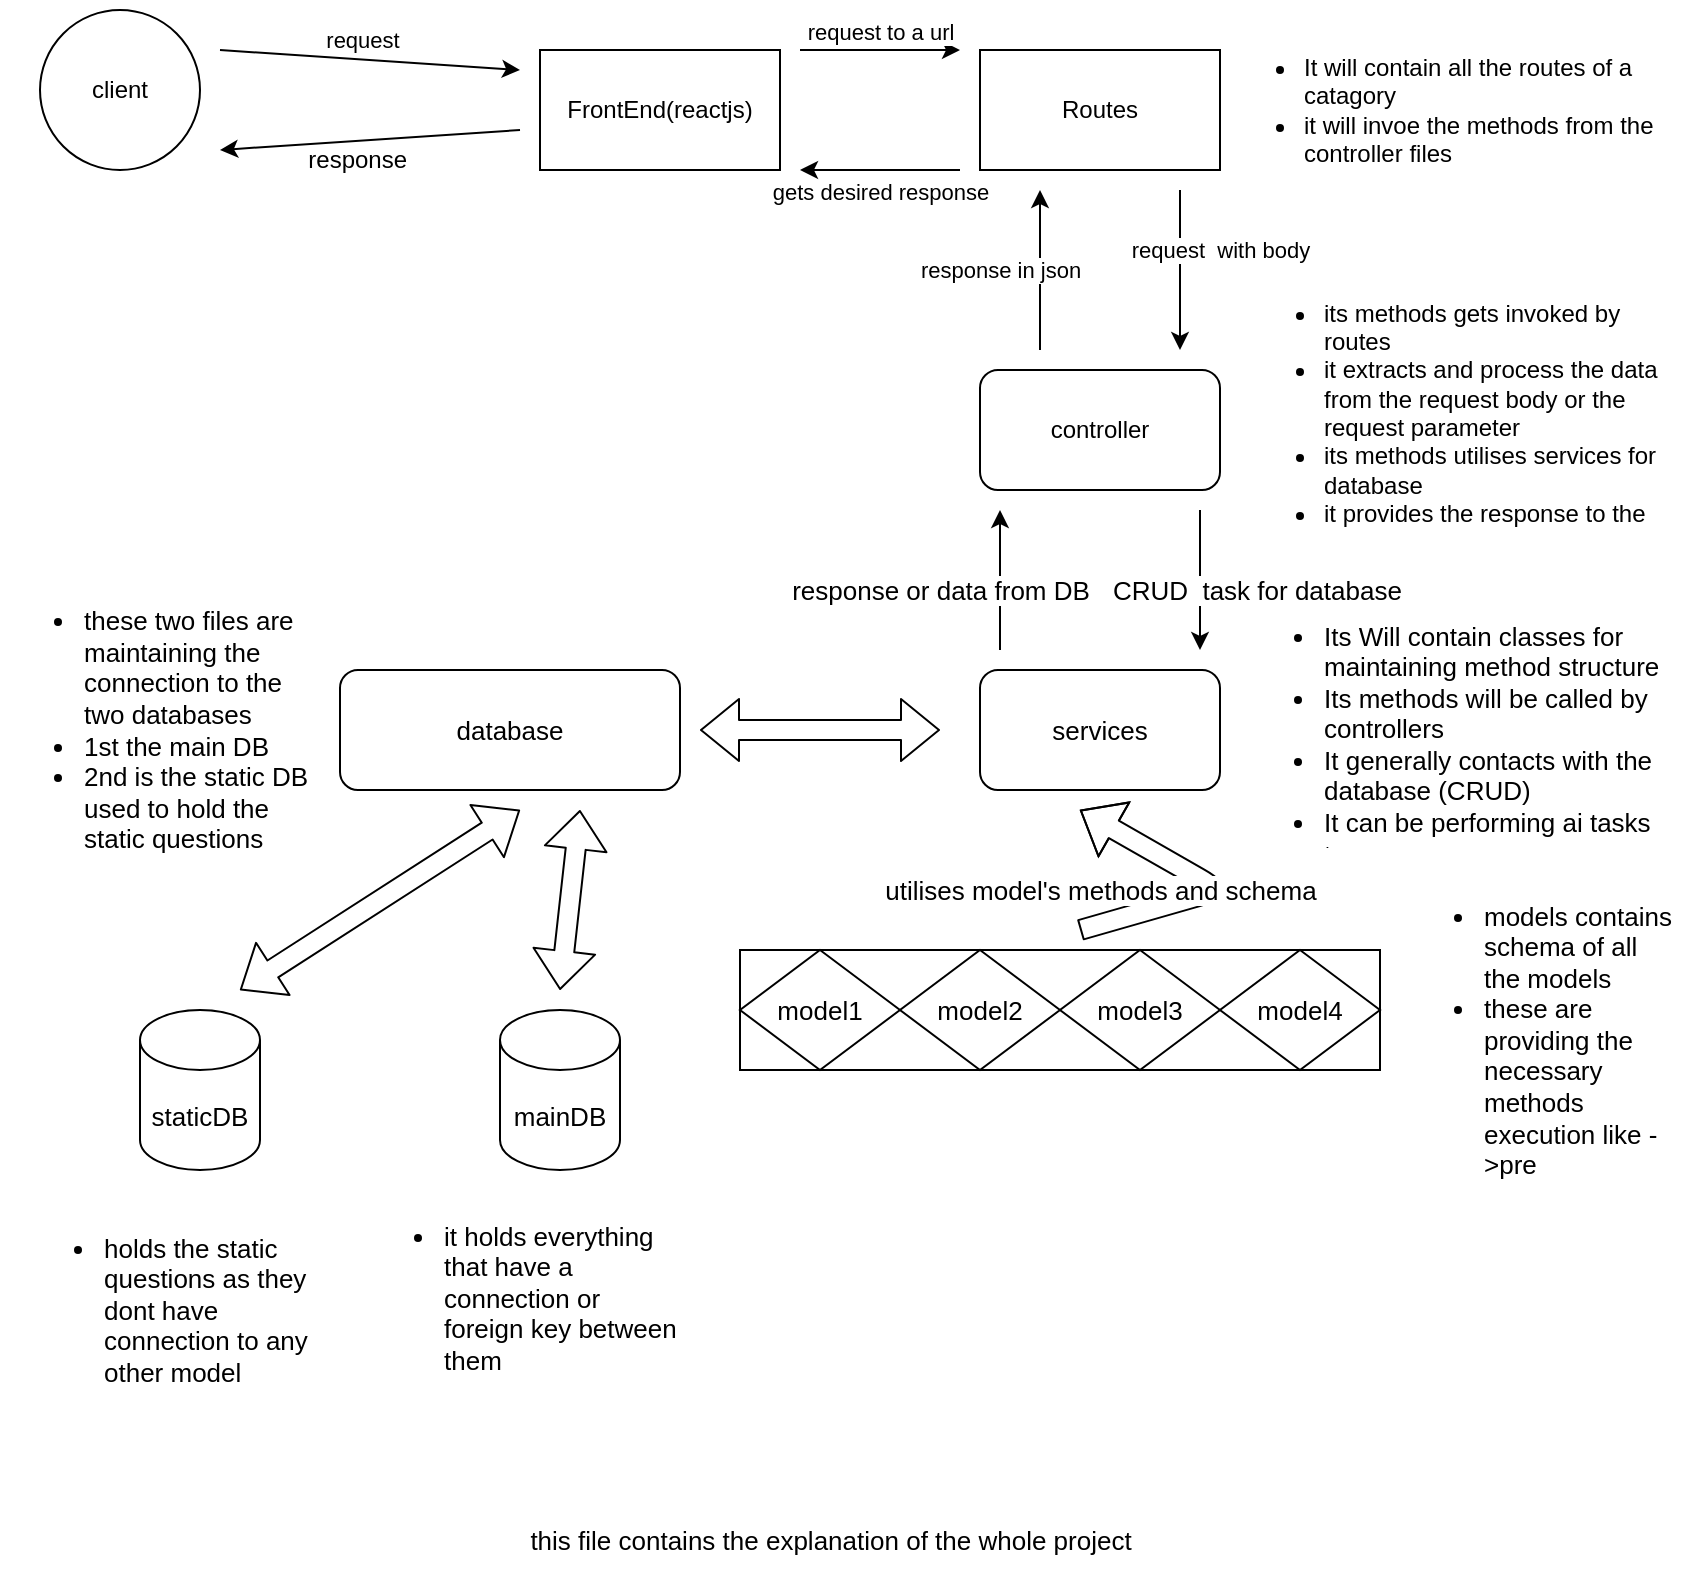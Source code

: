 <mxfile>
    <diagram id="EeSfMxdL0KzVXlW2j4jU" name="Page-1">
        <mxGraphModel dx="1053" dy="476" grid="1" gridSize="10" guides="0" tooltips="1" connect="1" arrows="1" fold="1" page="1" pageScale="1" pageWidth="850" pageHeight="1100" math="0" shadow="0">
            <root>
                <mxCell id="0"/>
                <mxCell id="1" parent="0"/>
                <mxCell id="2" value="client" style="ellipse;whiteSpace=wrap;html=1;aspect=fixed;fontStyle=0;verticalAlign=middle;" vertex="1" parent="1">
                    <mxGeometry x="20" y="30" width="80" height="80" as="geometry"/>
                </mxCell>
                <mxCell id="3" value="FrontEnd(reactjs)" style="rounded=0;whiteSpace=wrap;html=1;" vertex="1" parent="1">
                    <mxGeometry x="270" y="50" width="120" height="60" as="geometry"/>
                </mxCell>
                <mxCell id="4" value="Routes" style="rounded=0;whiteSpace=wrap;html=1;" vertex="1" parent="1">
                    <mxGeometry x="490" y="50" width="120" height="60" as="geometry"/>
                </mxCell>
                <mxCell id="7" value="request" style="endArrow=classic;html=1;" edge="1" parent="1">
                    <mxGeometry x="-0.072" y="10" width="50" height="50" relative="1" as="geometry">
                        <mxPoint x="110" y="50" as="sourcePoint"/>
                        <mxPoint x="260" y="60" as="targetPoint"/>
                        <Array as="points"/>
                        <mxPoint as="offset"/>
                    </mxGeometry>
                </mxCell>
                <mxCell id="8" value="&lt;ul&gt;&lt;li&gt;It will contain all the routes of a catagory&lt;/li&gt;&lt;li&gt;it will invoe the methods from the controller files&lt;/li&gt;&lt;/ul&gt;" style="text;strokeColor=none;fillColor=none;html=1;whiteSpace=wrap;verticalAlign=middle;overflow=hidden;" vertex="1" parent="1">
                    <mxGeometry x="610" y="25" width="240" height="110" as="geometry"/>
                </mxCell>
                <mxCell id="11" value="request to a url" style="endArrow=classic;html=1;verticalAlign=bottom;" edge="1" parent="1">
                    <mxGeometry width="50" height="50" relative="1" as="geometry">
                        <mxPoint x="400" y="50" as="sourcePoint"/>
                        <mxPoint x="480" y="50" as="targetPoint"/>
                    </mxGeometry>
                </mxCell>
                <mxCell id="12" value="gets desired response" style="endArrow=classic;html=1;verticalAlign=bottom;" edge="1" parent="1">
                    <mxGeometry y="20" width="50" height="50" relative="1" as="geometry">
                        <mxPoint x="480" y="110" as="sourcePoint"/>
                        <mxPoint x="400" y="110" as="targetPoint"/>
                        <mxPoint as="offset"/>
                    </mxGeometry>
                </mxCell>
                <mxCell id="13" value="controller" style="rounded=1;whiteSpace=wrap;html=1;" vertex="1" parent="1">
                    <mxGeometry x="490" y="210" width="120" height="60" as="geometry"/>
                </mxCell>
                <mxCell id="14" value="&lt;ul&gt;&lt;li&gt;its methods gets invoked by routes&amp;nbsp;&lt;/li&gt;&lt;li&gt;it extracts and process the data from the request body or the request parameter&lt;/li&gt;&lt;li&gt;its methods utilises services for database&amp;nbsp;&lt;/li&gt;&lt;li&gt;it provides the response to the routes&amp;nbsp;&lt;/li&gt;&lt;/ul&gt;" style="text;strokeColor=none;fillColor=none;html=1;whiteSpace=wrap;verticalAlign=middle;overflow=hidden;align=left;" vertex="1" parent="1">
                    <mxGeometry x="620" y="160" width="220" height="130" as="geometry"/>
                </mxCell>
                <mxCell id="15" value="request&amp;nbsp; with body" style="endArrow=classic;html=1;" edge="1" parent="1">
                    <mxGeometry x="-0.25" y="20" width="50" height="50" relative="1" as="geometry">
                        <mxPoint x="590" y="120" as="sourcePoint"/>
                        <mxPoint x="590" y="200" as="targetPoint"/>
                        <mxPoint as="offset"/>
                    </mxGeometry>
                </mxCell>
                <mxCell id="17" value="response in json" style="endArrow=classic;html=1;" edge="1" parent="1">
                    <mxGeometry y="20" width="50" height="50" relative="1" as="geometry">
                        <mxPoint x="520" y="200" as="sourcePoint"/>
                        <mxPoint x="520" y="120" as="targetPoint"/>
                        <mxPoint as="offset"/>
                    </mxGeometry>
                </mxCell>
                <mxCell id="19" value="" style="endArrow=classic;html=1;" edge="1" parent="1">
                    <mxGeometry width="50" height="50" relative="1" as="geometry">
                        <mxPoint x="260" y="90" as="sourcePoint"/>
                        <mxPoint x="110" y="100" as="targetPoint"/>
                    </mxGeometry>
                </mxCell>
                <mxCell id="20" value="response&amp;nbsp;" style="text;html=1;align=center;verticalAlign=middle;resizable=0;points=[];autosize=1;strokeColor=none;fillColor=none;" vertex="1" parent="1">
                    <mxGeometry x="140" y="90" width="80" height="30" as="geometry"/>
                </mxCell>
                <mxCell id="21" value="services" style="rounded=1;whiteSpace=wrap;html=1;fontSize=13;" vertex="1" parent="1">
                    <mxGeometry x="490" y="360" width="120" height="60" as="geometry"/>
                </mxCell>
                <mxCell id="22" value="&lt;ul&gt;&lt;li&gt;Its Will contain classes for maintaining method structure&lt;/li&gt;&lt;li&gt;Its methods will be called by controllers&lt;/li&gt;&lt;li&gt;It generally contacts with the database (CRUD)&lt;/li&gt;&lt;li&gt;It can be performing ai tasks to&amp;nbsp;&lt;/li&gt;&lt;/ul&gt;" style="text;strokeColor=none;fillColor=none;html=1;whiteSpace=wrap;verticalAlign=middle;overflow=hidden;fontSize=13;" vertex="1" parent="1">
                    <mxGeometry x="620" y="320" width="220" height="130" as="geometry"/>
                </mxCell>
                <mxCell id="24" value="CRUD&amp;nbsp; task for database&amp;nbsp;" style="endArrow=classic;html=1;fontSize=13;" edge="1" parent="1">
                    <mxGeometry x="0.143" y="30" width="50" height="50" relative="1" as="geometry">
                        <mxPoint x="600" y="280" as="sourcePoint"/>
                        <mxPoint x="600" y="350" as="targetPoint"/>
                        <mxPoint as="offset"/>
                    </mxGeometry>
                </mxCell>
                <mxCell id="26" value="response or data from DB" style="endArrow=classic;html=1;fontSize=13;" edge="1" parent="1">
                    <mxGeometry x="-0.143" y="30" width="50" height="50" relative="1" as="geometry">
                        <mxPoint x="500" y="350" as="sourcePoint"/>
                        <mxPoint x="500" y="280" as="targetPoint"/>
                        <mxPoint as="offset"/>
                    </mxGeometry>
                </mxCell>
                <mxCell id="29" value="" style="rounded=0;whiteSpace=wrap;html=1;fontSize=13;" vertex="1" parent="1">
                    <mxGeometry x="370" y="500" width="320" height="60" as="geometry"/>
                </mxCell>
                <mxCell id="30" value="model1" style="rhombus;whiteSpace=wrap;html=1;fontSize=13;" vertex="1" parent="1">
                    <mxGeometry x="370" y="500" width="80" height="60" as="geometry"/>
                </mxCell>
                <mxCell id="31" value="model2" style="rhombus;whiteSpace=wrap;html=1;fontSize=13;" vertex="1" parent="1">
                    <mxGeometry x="450" y="500" width="80" height="60" as="geometry"/>
                </mxCell>
                <mxCell id="32" value="model3" style="rhombus;whiteSpace=wrap;html=1;fontSize=13;" vertex="1" parent="1">
                    <mxGeometry x="530" y="500" width="80" height="60" as="geometry"/>
                </mxCell>
                <mxCell id="33" value="model4" style="rhombus;whiteSpace=wrap;html=1;fontSize=13;" vertex="1" parent="1">
                    <mxGeometry x="610" y="500" width="80" height="60" as="geometry"/>
                </mxCell>
                <mxCell id="34" value="utilises model's methods and schema" style="shape=flexArrow;endArrow=classic;html=1;fontSize=13;" edge="1" parent="1">
                    <mxGeometry x="-0.803" y="16" width="50" height="50" relative="1" as="geometry">
                        <mxPoint x="540" y="490" as="sourcePoint"/>
                        <mxPoint x="540" y="430" as="targetPoint"/>
                        <Array as="points">
                            <mxPoint x="610" y="470"/>
                        </Array>
                        <mxPoint as="offset"/>
                    </mxGeometry>
                </mxCell>
                <mxCell id="35" value="&lt;ul&gt;&lt;li&gt;models contains schema of all the models&amp;nbsp;&lt;/li&gt;&lt;li&gt;these are providing the necessary methods&amp;nbsp; execution like -&amp;gt;pre&amp;nbsp;&lt;/li&gt;&lt;/ul&gt;" style="text;strokeColor=none;fillColor=none;html=1;whiteSpace=wrap;verticalAlign=middle;overflow=hidden;fontSize=13;" vertex="1" parent="1">
                    <mxGeometry x="700" y="460" width="140" height="170" as="geometry"/>
                </mxCell>
                <mxCell id="37" value="database" style="rounded=1;whiteSpace=wrap;html=1;fontSize=13;" vertex="1" parent="1">
                    <mxGeometry x="170" y="360" width="170" height="60" as="geometry"/>
                </mxCell>
                <mxCell id="38" value="" style="shape=flexArrow;endArrow=classic;startArrow=classic;html=1;fontSize=13;" edge="1" parent="1">
                    <mxGeometry width="100" height="100" relative="1" as="geometry">
                        <mxPoint x="350" y="390" as="sourcePoint"/>
                        <mxPoint x="470" y="390" as="targetPoint"/>
                    </mxGeometry>
                </mxCell>
                <mxCell id="39" value="&lt;ul&gt;&lt;li&gt;these two files are maintaining the connection to the two databases&lt;/li&gt;&lt;li&gt;1st the main DB&amp;nbsp;&lt;/li&gt;&lt;li&gt;2nd is the static DB used to hold the static questions&amp;nbsp;&lt;/li&gt;&lt;/ul&gt;" style="text;strokeColor=none;fillColor=none;html=1;whiteSpace=wrap;verticalAlign=middle;overflow=hidden;fontSize=13;" vertex="1" parent="1">
                    <mxGeometry y="310" width="160" height="160" as="geometry"/>
                </mxCell>
                <mxCell id="40" value="mainDB" style="shape=cylinder3;whiteSpace=wrap;html=1;boundedLbl=1;backgroundOutline=1;size=15;fontSize=13;" vertex="1" parent="1">
                    <mxGeometry x="250" y="530" width="60" height="80" as="geometry"/>
                </mxCell>
                <mxCell id="41" value="staticDB" style="shape=cylinder3;whiteSpace=wrap;html=1;boundedLbl=1;backgroundOutline=1;size=15;fontSize=13;" vertex="1" parent="1">
                    <mxGeometry x="70" y="530" width="60" height="80" as="geometry"/>
                </mxCell>
                <mxCell id="42" value="&lt;ul&gt;&lt;li&gt;holds the static questions as they dont have connection to any other model&lt;/li&gt;&lt;/ul&gt;" style="text;strokeColor=none;fillColor=none;html=1;whiteSpace=wrap;verticalAlign=middle;overflow=hidden;fontSize=13;" vertex="1" parent="1">
                    <mxGeometry x="10" y="610" width="160" height="140" as="geometry"/>
                </mxCell>
                <mxCell id="43" value="&lt;ul&gt;&lt;li&gt;it holds everything that have a connection or foreign key between them&amp;nbsp;&lt;/li&gt;&lt;/ul&gt;" style="text;strokeColor=none;fillColor=none;html=1;whiteSpace=wrap;verticalAlign=middle;overflow=hidden;fontSize=13;" vertex="1" parent="1">
                    <mxGeometry x="180" y="620" width="160" height="100" as="geometry"/>
                </mxCell>
                <mxCell id="44" value="" style="shape=flexArrow;endArrow=classic;startArrow=classic;html=1;fontSize=13;" edge="1" parent="1">
                    <mxGeometry width="100" height="100" relative="1" as="geometry">
                        <mxPoint x="280" y="520" as="sourcePoint"/>
                        <mxPoint x="290" y="430" as="targetPoint"/>
                    </mxGeometry>
                </mxCell>
                <mxCell id="45" value="" style="shape=flexArrow;endArrow=classic;startArrow=classic;html=1;fontSize=13;" edge="1" parent="1">
                    <mxGeometry width="100" height="100" relative="1" as="geometry">
                        <mxPoint x="120" y="520" as="sourcePoint"/>
                        <mxPoint x="260" y="430" as="targetPoint"/>
                    </mxGeometry>
                </mxCell>
                <mxCell id="46" value="this file contains the explanation of the whole project" style="text;html=1;align=center;verticalAlign=middle;resizable=0;points=[];autosize=1;strokeColor=none;fillColor=none;fontSize=13;" vertex="1" parent="1">
                    <mxGeometry x="255" y="780" width="320" height="30" as="geometry"/>
                </mxCell>
            </root>
        </mxGraphModel>
    </diagram>
</mxfile>